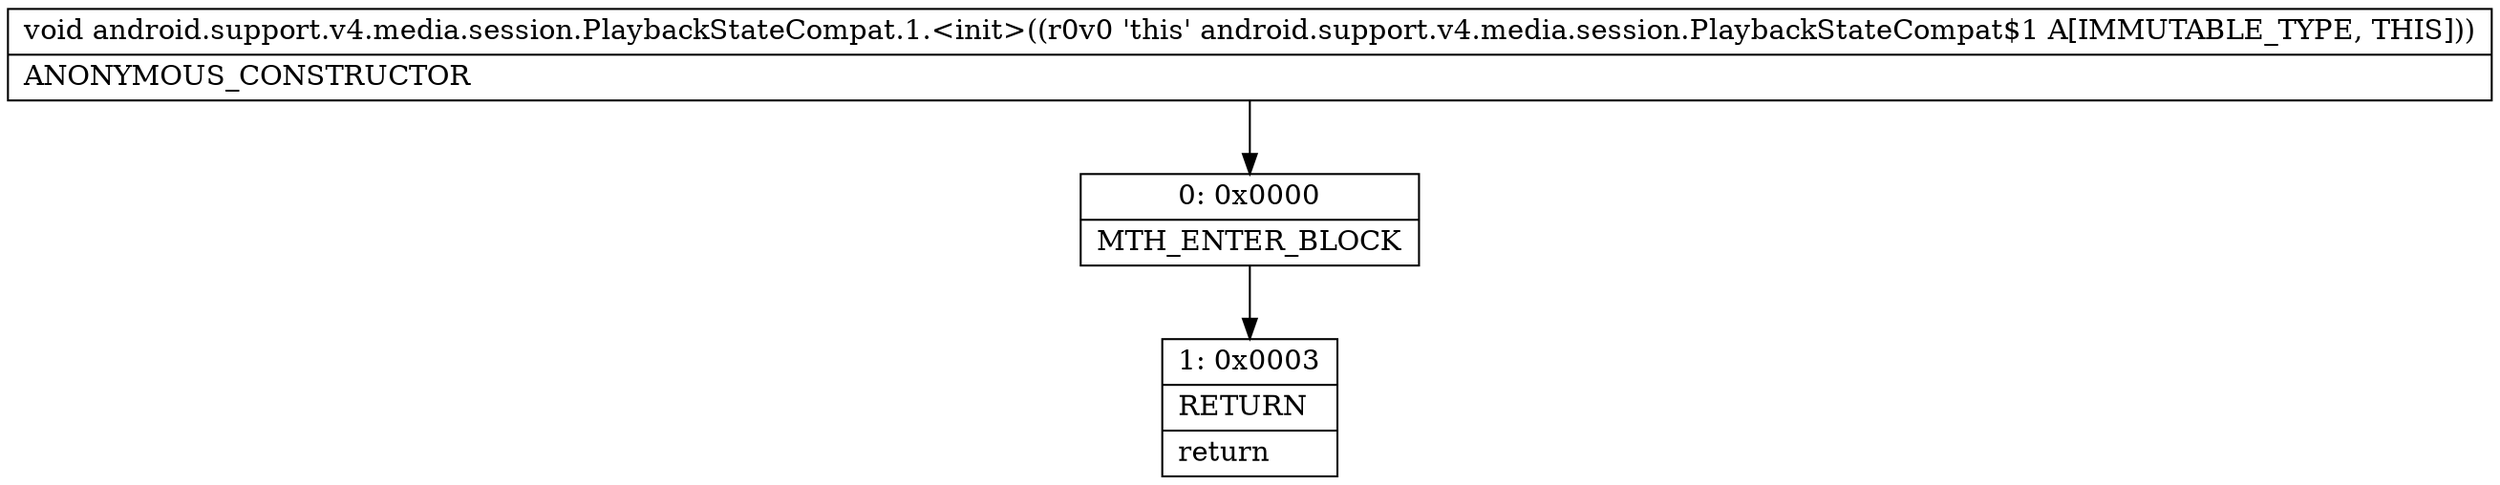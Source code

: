 digraph "CFG forandroid.support.v4.media.session.PlaybackStateCompat.1.\<init\>()V" {
Node_0 [shape=record,label="{0\:\ 0x0000|MTH_ENTER_BLOCK\l}"];
Node_1 [shape=record,label="{1\:\ 0x0003|RETURN\l|return\l}"];
MethodNode[shape=record,label="{void android.support.v4.media.session.PlaybackStateCompat.1.\<init\>((r0v0 'this' android.support.v4.media.session.PlaybackStateCompat$1 A[IMMUTABLE_TYPE, THIS]))  | ANONYMOUS_CONSTRUCTOR\l}"];
MethodNode -> Node_0;
Node_0 -> Node_1;
}

